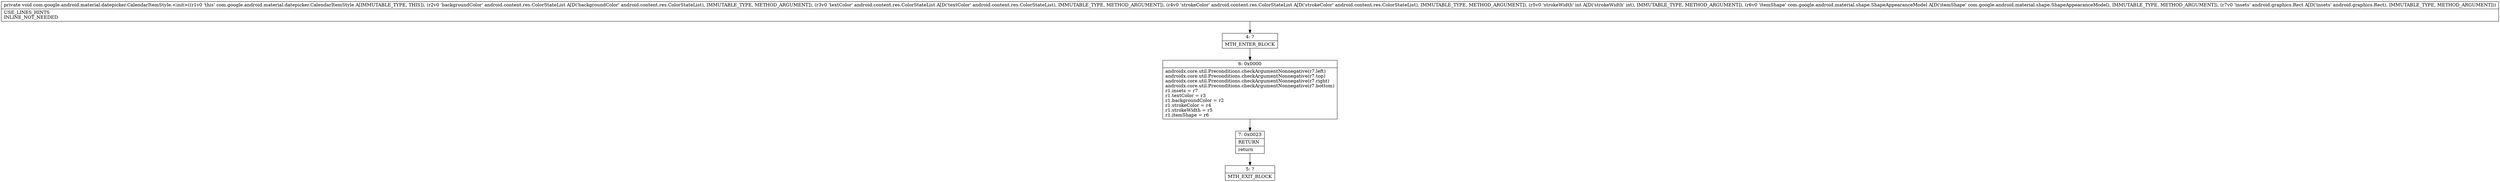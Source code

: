 digraph "CFG forcom.google.android.material.datepicker.CalendarItemStyle.\<init\>(Landroid\/content\/res\/ColorStateList;Landroid\/content\/res\/ColorStateList;Landroid\/content\/res\/ColorStateList;ILcom\/google\/android\/material\/shape\/ShapeAppearanceModel;Landroid\/graphics\/Rect;)V" {
Node_4 [shape=record,label="{4\:\ ?|MTH_ENTER_BLOCK\l}"];
Node_6 [shape=record,label="{6\:\ 0x0000|androidx.core.util.Preconditions.checkArgumentNonnegative(r7.left)\landroidx.core.util.Preconditions.checkArgumentNonnegative(r7.top)\landroidx.core.util.Preconditions.checkArgumentNonnegative(r7.right)\landroidx.core.util.Preconditions.checkArgumentNonnegative(r7.bottom)\lr1.insets = r7\lr1.textColor = r3\lr1.backgroundColor = r2\lr1.strokeColor = r4\lr1.strokeWidth = r5\lr1.itemShape = r6\l}"];
Node_7 [shape=record,label="{7\:\ 0x0023|RETURN\l|return\l}"];
Node_5 [shape=record,label="{5\:\ ?|MTH_EXIT_BLOCK\l}"];
MethodNode[shape=record,label="{private void com.google.android.material.datepicker.CalendarItemStyle.\<init\>((r1v0 'this' com.google.android.material.datepicker.CalendarItemStyle A[IMMUTABLE_TYPE, THIS]), (r2v0 'backgroundColor' android.content.res.ColorStateList A[D('backgroundColor' android.content.res.ColorStateList), IMMUTABLE_TYPE, METHOD_ARGUMENT]), (r3v0 'textColor' android.content.res.ColorStateList A[D('textColor' android.content.res.ColorStateList), IMMUTABLE_TYPE, METHOD_ARGUMENT]), (r4v0 'strokeColor' android.content.res.ColorStateList A[D('strokeColor' android.content.res.ColorStateList), IMMUTABLE_TYPE, METHOD_ARGUMENT]), (r5v0 'strokeWidth' int A[D('strokeWidth' int), IMMUTABLE_TYPE, METHOD_ARGUMENT]), (r6v0 'itemShape' com.google.android.material.shape.ShapeAppearanceModel A[D('itemShape' com.google.android.material.shape.ShapeAppearanceModel), IMMUTABLE_TYPE, METHOD_ARGUMENT]), (r7v0 'insets' android.graphics.Rect A[D('insets' android.graphics.Rect), IMMUTABLE_TYPE, METHOD_ARGUMENT]))  | USE_LINES_HINTS\lINLINE_NOT_NEEDED\l}"];
MethodNode -> Node_4;Node_4 -> Node_6;
Node_6 -> Node_7;
Node_7 -> Node_5;
}

